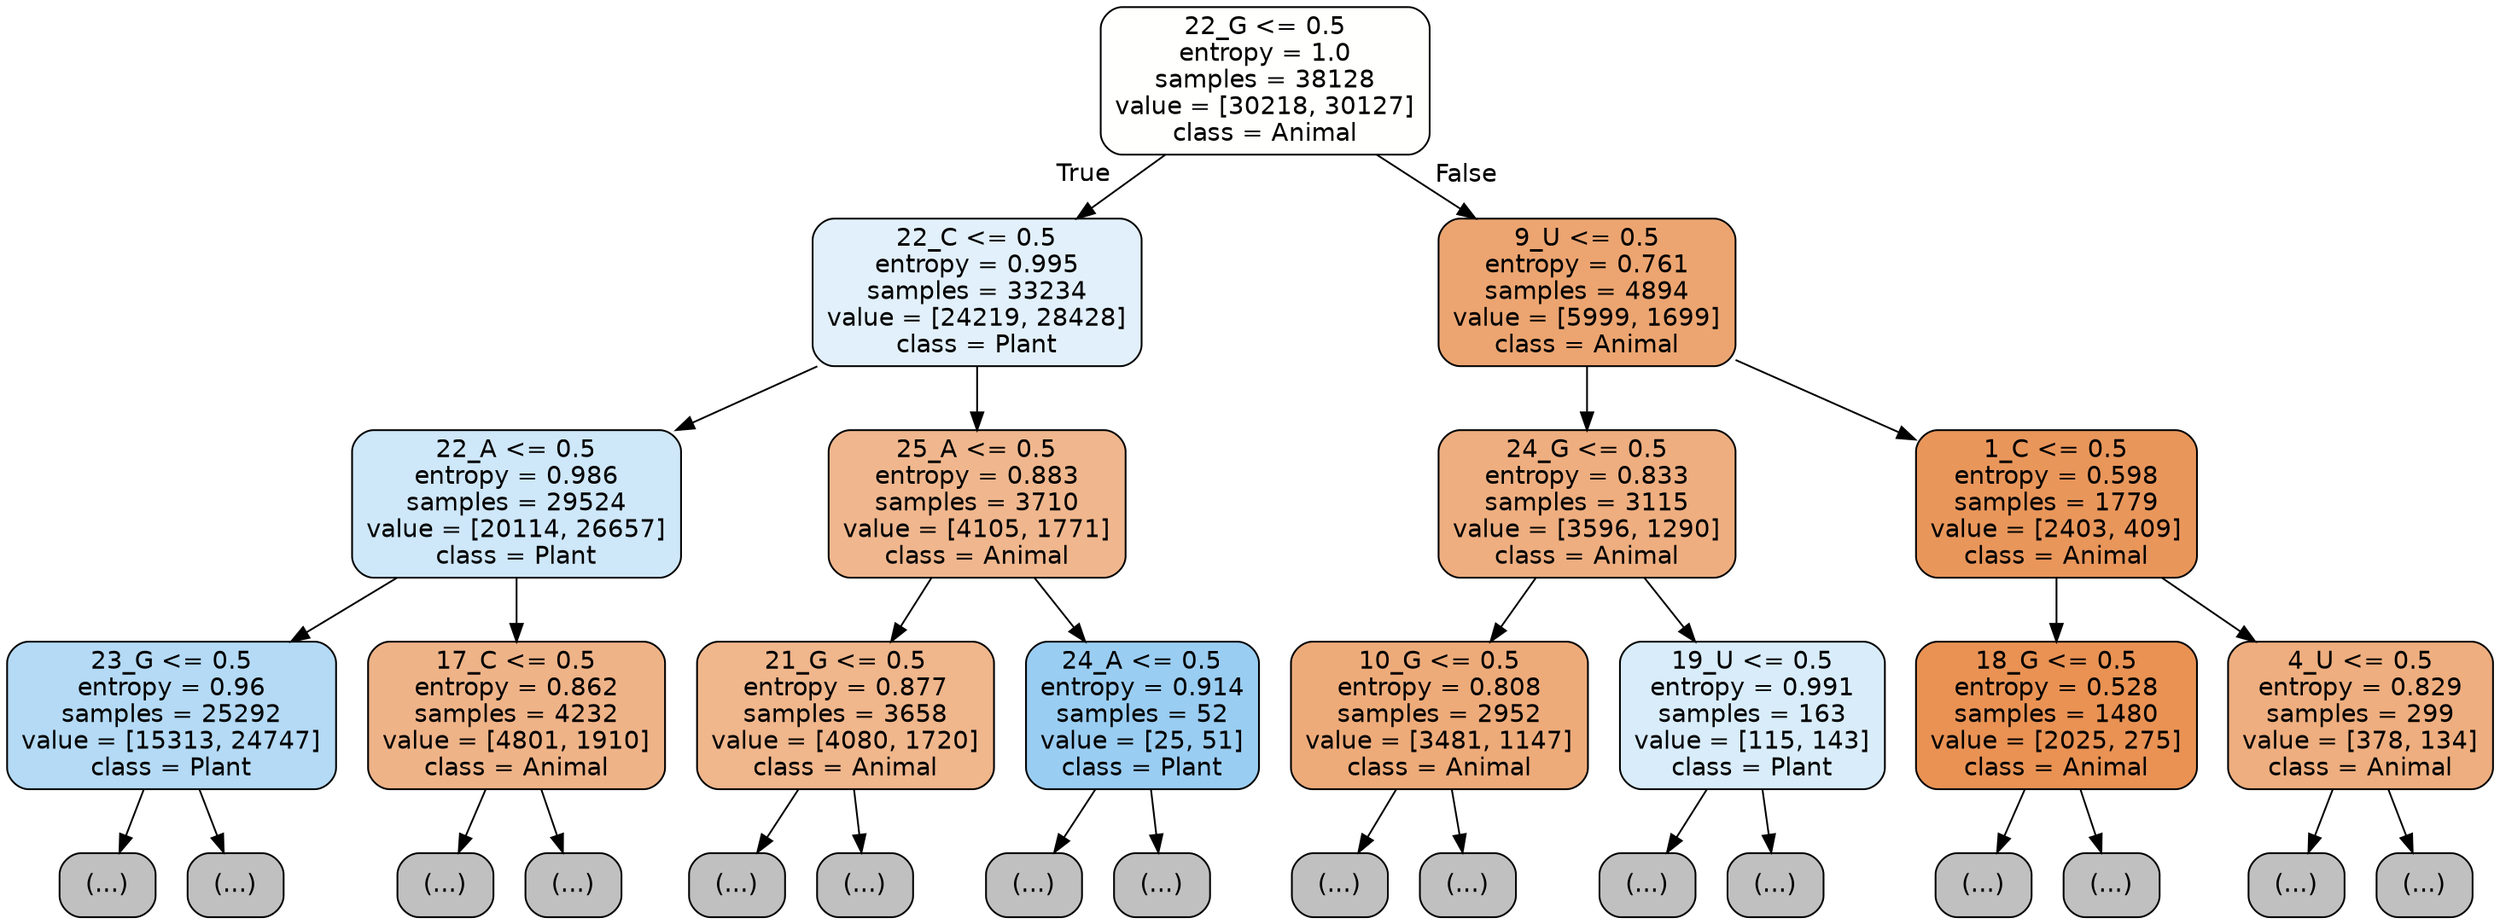 digraph Tree {
node [shape=box, style="filled, rounded", color="black", fontname="helvetica"] ;
edge [fontname="helvetica"] ;
0 [label="22_G <= 0.5\nentropy = 1.0\nsamples = 38128\nvalue = [30218, 30127]\nclass = Animal", fillcolor="#fffffe"] ;
1 [label="22_C <= 0.5\nentropy = 0.995\nsamples = 33234\nvalue = [24219, 28428]\nclass = Plant", fillcolor="#e2f0fb"] ;
0 -> 1 [labeldistance=2.5, labelangle=45, headlabel="True"] ;
2 [label="22_A <= 0.5\nentropy = 0.986\nsamples = 29524\nvalue = [20114, 26657]\nclass = Plant", fillcolor="#cee7f9"] ;
1 -> 2 ;
3 [label="23_G <= 0.5\nentropy = 0.96\nsamples = 25292\nvalue = [15313, 24747]\nclass = Plant", fillcolor="#b4daf5"] ;
2 -> 3 ;
4 [label="(...)", fillcolor="#C0C0C0"] ;
3 -> 4 ;
10369 [label="(...)", fillcolor="#C0C0C0"] ;
3 -> 10369 ;
10552 [label="17_C <= 0.5\nentropy = 0.862\nsamples = 4232\nvalue = [4801, 1910]\nclass = Animal", fillcolor="#efb388"] ;
2 -> 10552 ;
10553 [label="(...)", fillcolor="#C0C0C0"] ;
10552 -> 10553 ;
12058 [label="(...)", fillcolor="#C0C0C0"] ;
10552 -> 12058 ;
12483 [label="25_A <= 0.5\nentropy = 0.883\nsamples = 3710\nvalue = [4105, 1771]\nclass = Animal", fillcolor="#f0b78e"] ;
1 -> 12483 ;
12484 [label="21_G <= 0.5\nentropy = 0.877\nsamples = 3658\nvalue = [4080, 1720]\nclass = Animal", fillcolor="#f0b68c"] ;
12483 -> 12484 ;
12485 [label="(...)", fillcolor="#C0C0C0"] ;
12484 -> 12485 ;
13820 [label="(...)", fillcolor="#C0C0C0"] ;
12484 -> 13820 ;
14369 [label="24_A <= 0.5\nentropy = 0.914\nsamples = 52\nvalue = [25, 51]\nclass = Plant", fillcolor="#9acdf2"] ;
12483 -> 14369 ;
14370 [label="(...)", fillcolor="#C0C0C0"] ;
14369 -> 14370 ;
14399 [label="(...)", fillcolor="#C0C0C0"] ;
14369 -> 14399 ;
14400 [label="9_U <= 0.5\nentropy = 0.761\nsamples = 4894\nvalue = [5999, 1699]\nclass = Animal", fillcolor="#eca571"] ;
0 -> 14400 [labeldistance=2.5, labelangle=-45, headlabel="False"] ;
14401 [label="24_G <= 0.5\nentropy = 0.833\nsamples = 3115\nvalue = [3596, 1290]\nclass = Animal", fillcolor="#eeae80"] ;
14400 -> 14401 ;
14402 [label="10_G <= 0.5\nentropy = 0.808\nsamples = 2952\nvalue = [3481, 1147]\nclass = Animal", fillcolor="#eeab7a"] ;
14401 -> 14402 ;
14403 [label="(...)", fillcolor="#C0C0C0"] ;
14402 -> 14403 ;
15420 [label="(...)", fillcolor="#C0C0C0"] ;
14402 -> 15420 ;
15781 [label="19_U <= 0.5\nentropy = 0.991\nsamples = 163\nvalue = [115, 143]\nclass = Plant", fillcolor="#d8ecfa"] ;
14401 -> 15781 ;
15782 [label="(...)", fillcolor="#C0C0C0"] ;
15781 -> 15782 ;
15833 [label="(...)", fillcolor="#C0C0C0"] ;
15781 -> 15833 ;
15846 [label="1_C <= 0.5\nentropy = 0.598\nsamples = 1779\nvalue = [2403, 409]\nclass = Animal", fillcolor="#e9965b"] ;
14400 -> 15846 ;
15847 [label="18_G <= 0.5\nentropy = 0.528\nsamples = 1480\nvalue = [2025, 275]\nclass = Animal", fillcolor="#e99254"] ;
15846 -> 15847 ;
15848 [label="(...)", fillcolor="#C0C0C0"] ;
15847 -> 15848 ;
16153 [label="(...)", fillcolor="#C0C0C0"] ;
15847 -> 16153 ;
16282 [label="4_U <= 0.5\nentropy = 0.829\nsamples = 299\nvalue = [378, 134]\nclass = Animal", fillcolor="#eeae7f"] ;
15846 -> 16282 ;
16283 [label="(...)", fillcolor="#C0C0C0"] ;
16282 -> 16283 ;
16380 [label="(...)", fillcolor="#C0C0C0"] ;
16282 -> 16380 ;
}